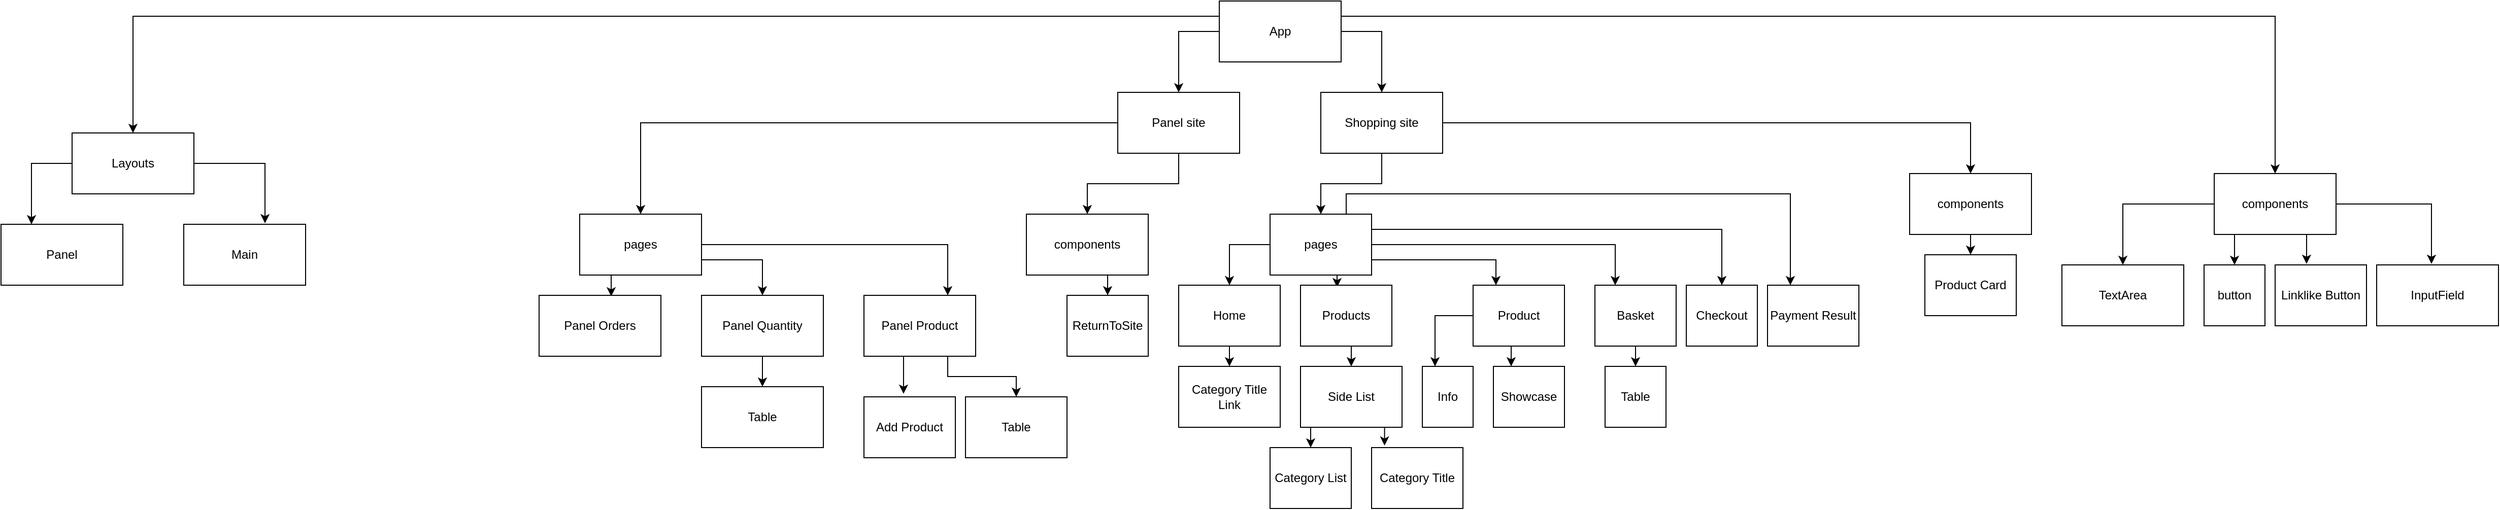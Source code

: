 <mxfile version="14.8.0" type="device"><diagram id="kV45o8EnRlQpToffxSYW" name="Page-1"><mxGraphModel dx="1792" dy="600" grid="1" gridSize="10" guides="1" tooltips="1" connect="1" arrows="1" fold="1" page="1" pageScale="1" pageWidth="850" pageHeight="1100" math="0" shadow="0"><root><mxCell id="0"/><mxCell id="1" parent="0"/><mxCell id="9UnE3ip47r0WcdRsauiz-12" style="edgeStyle=orthogonalEdgeStyle;rounded=0;orthogonalLoop=1;jettySize=auto;html=1;exitX=0.5;exitY=1;exitDx=0;exitDy=0;entryX=0.5;entryY=0;entryDx=0;entryDy=0;" edge="1" parent="1" source="9UnE3ip47r0WcdRsauiz-1" target="9UnE3ip47r0WcdRsauiz-10"><mxGeometry relative="1" as="geometry"/></mxCell><mxCell id="9UnE3ip47r0WcdRsauiz-13" style="edgeStyle=orthogonalEdgeStyle;rounded=0;orthogonalLoop=1;jettySize=auto;html=1;exitX=1;exitY=0.5;exitDx=0;exitDy=0;entryX=0.5;entryY=0;entryDx=0;entryDy=0;" edge="1" parent="1" source="9UnE3ip47r0WcdRsauiz-1" target="9UnE3ip47r0WcdRsauiz-11"><mxGeometry relative="1" as="geometry"/></mxCell><mxCell id="9UnE3ip47r0WcdRsauiz-1" value="Shopping site" style="rounded=0;whiteSpace=wrap;html=1;" vertex="1" parent="1"><mxGeometry x="490" y="110" width="120" height="60" as="geometry"/></mxCell><mxCell id="9UnE3ip47r0WcdRsauiz-14" style="edgeStyle=orthogonalEdgeStyle;rounded=0;orthogonalLoop=1;jettySize=auto;html=1;exitX=0.5;exitY=1;exitDx=0;exitDy=0;entryX=0.5;entryY=0;entryDx=0;entryDy=0;" edge="1" parent="1" source="9UnE3ip47r0WcdRsauiz-2" target="9UnE3ip47r0WcdRsauiz-8"><mxGeometry relative="1" as="geometry"/></mxCell><mxCell id="9UnE3ip47r0WcdRsauiz-17" style="edgeStyle=orthogonalEdgeStyle;rounded=0;orthogonalLoop=1;jettySize=auto;html=1;exitX=0;exitY=0.5;exitDx=0;exitDy=0;" edge="1" parent="1" source="9UnE3ip47r0WcdRsauiz-2" target="9UnE3ip47r0WcdRsauiz-9"><mxGeometry relative="1" as="geometry"/></mxCell><mxCell id="9UnE3ip47r0WcdRsauiz-2" value="Panel site" style="rounded=0;whiteSpace=wrap;html=1;" vertex="1" parent="1"><mxGeometry x="290" y="110" width="120" height="60" as="geometry"/></mxCell><mxCell id="9UnE3ip47r0WcdRsauiz-5" style="edgeStyle=orthogonalEdgeStyle;rounded=0;orthogonalLoop=1;jettySize=auto;html=1;exitX=1;exitY=0.5;exitDx=0;exitDy=0;" edge="1" parent="1" source="9UnE3ip47r0WcdRsauiz-3" target="9UnE3ip47r0WcdRsauiz-1"><mxGeometry relative="1" as="geometry"/></mxCell><mxCell id="9UnE3ip47r0WcdRsauiz-6" style="edgeStyle=orthogonalEdgeStyle;rounded=0;orthogonalLoop=1;jettySize=auto;html=1;exitX=0;exitY=0.5;exitDx=0;exitDy=0;entryX=0.5;entryY=0;entryDx=0;entryDy=0;" edge="1" parent="1" source="9UnE3ip47r0WcdRsauiz-3" target="9UnE3ip47r0WcdRsauiz-2"><mxGeometry relative="1" as="geometry"/></mxCell><mxCell id="9UnE3ip47r0WcdRsauiz-26" style="edgeStyle=orthogonalEdgeStyle;rounded=0;orthogonalLoop=1;jettySize=auto;html=1;exitX=0;exitY=0.25;exitDx=0;exitDy=0;entryX=0.5;entryY=0;entryDx=0;entryDy=0;" edge="1" parent="1" source="9UnE3ip47r0WcdRsauiz-3" target="9UnE3ip47r0WcdRsauiz-25"><mxGeometry relative="1" as="geometry"/></mxCell><mxCell id="9UnE3ip47r0WcdRsauiz-33" style="edgeStyle=orthogonalEdgeStyle;rounded=0;orthogonalLoop=1;jettySize=auto;html=1;exitX=1;exitY=0.25;exitDx=0;exitDy=0;entryX=0.5;entryY=0;entryDx=0;entryDy=0;" edge="1" parent="1" source="9UnE3ip47r0WcdRsauiz-3" target="9UnE3ip47r0WcdRsauiz-32"><mxGeometry relative="1" as="geometry"/></mxCell><mxCell id="9UnE3ip47r0WcdRsauiz-3" value="&lt;div&gt;App&lt;/div&gt;" style="rounded=0;whiteSpace=wrap;html=1;" vertex="1" parent="1"><mxGeometry x="390" y="20" width="120" height="60" as="geometry"/></mxCell><mxCell id="9UnE3ip47r0WcdRsauiz-85" style="edgeStyle=orthogonalEdgeStyle;rounded=0;orthogonalLoop=1;jettySize=auto;html=1;exitX=0.5;exitY=1;exitDx=0;exitDy=0;entryX=0.5;entryY=0;entryDx=0;entryDy=0;" edge="1" parent="1" source="9UnE3ip47r0WcdRsauiz-8" target="9UnE3ip47r0WcdRsauiz-82"><mxGeometry relative="1" as="geometry"/></mxCell><mxCell id="9UnE3ip47r0WcdRsauiz-8" value="components" style="rounded=0;whiteSpace=wrap;html=1;" vertex="1" parent="1"><mxGeometry x="200" y="230" width="120" height="60" as="geometry"/></mxCell><mxCell id="9UnE3ip47r0WcdRsauiz-87" style="edgeStyle=orthogonalEdgeStyle;rounded=0;orthogonalLoop=1;jettySize=auto;html=1;exitX=1;exitY=0.5;exitDx=0;exitDy=0;entryX=0.75;entryY=0;entryDx=0;entryDy=0;" edge="1" parent="1" source="9UnE3ip47r0WcdRsauiz-9" target="9UnE3ip47r0WcdRsauiz-86"><mxGeometry relative="1" as="geometry"/></mxCell><mxCell id="9UnE3ip47r0WcdRsauiz-94" style="edgeStyle=orthogonalEdgeStyle;rounded=0;orthogonalLoop=1;jettySize=auto;html=1;exitX=1;exitY=0.75;exitDx=0;exitDy=0;entryX=0.5;entryY=0;entryDx=0;entryDy=0;" edge="1" parent="1" source="9UnE3ip47r0WcdRsauiz-9" target="9UnE3ip47r0WcdRsauiz-93"><mxGeometry relative="1" as="geometry"/></mxCell><mxCell id="9UnE3ip47r0WcdRsauiz-99" style="edgeStyle=orthogonalEdgeStyle;rounded=0;orthogonalLoop=1;jettySize=auto;html=1;exitX=0.25;exitY=1;exitDx=0;exitDy=0;entryX=0.592;entryY=0.017;entryDx=0;entryDy=0;entryPerimeter=0;" edge="1" parent="1" source="9UnE3ip47r0WcdRsauiz-9" target="9UnE3ip47r0WcdRsauiz-97"><mxGeometry relative="1" as="geometry"/></mxCell><mxCell id="9UnE3ip47r0WcdRsauiz-9" value="pages" style="rounded=0;whiteSpace=wrap;html=1;" vertex="1" parent="1"><mxGeometry x="-240" y="230" width="120" height="60" as="geometry"/></mxCell><mxCell id="9UnE3ip47r0WcdRsauiz-40" style="edgeStyle=orthogonalEdgeStyle;rounded=0;orthogonalLoop=1;jettySize=auto;html=1;exitX=0;exitY=0.5;exitDx=0;exitDy=0;entryX=0.5;entryY=0;entryDx=0;entryDy=0;" edge="1" parent="1" source="9UnE3ip47r0WcdRsauiz-10" target="9UnE3ip47r0WcdRsauiz-16"><mxGeometry relative="1" as="geometry"/></mxCell><mxCell id="9UnE3ip47r0WcdRsauiz-42" style="edgeStyle=orthogonalEdgeStyle;rounded=0;orthogonalLoop=1;jettySize=auto;html=1;exitX=0.75;exitY=1;exitDx=0;exitDy=0;entryX=0.4;entryY=0.033;entryDx=0;entryDy=0;entryPerimeter=0;" edge="1" parent="1" source="9UnE3ip47r0WcdRsauiz-10" target="9UnE3ip47r0WcdRsauiz-34"><mxGeometry relative="1" as="geometry"/></mxCell><mxCell id="9UnE3ip47r0WcdRsauiz-54" style="edgeStyle=orthogonalEdgeStyle;rounded=0;orthogonalLoop=1;jettySize=auto;html=1;exitX=1;exitY=0.75;exitDx=0;exitDy=0;entryX=0.25;entryY=0;entryDx=0;entryDy=0;" edge="1" parent="1" source="9UnE3ip47r0WcdRsauiz-10" target="9UnE3ip47r0WcdRsauiz-53"><mxGeometry relative="1" as="geometry"/></mxCell><mxCell id="9UnE3ip47r0WcdRsauiz-61" style="edgeStyle=orthogonalEdgeStyle;rounded=0;orthogonalLoop=1;jettySize=auto;html=1;exitX=1;exitY=0.5;exitDx=0;exitDy=0;entryX=0.25;entryY=0;entryDx=0;entryDy=0;" edge="1" parent="1" source="9UnE3ip47r0WcdRsauiz-10" target="9UnE3ip47r0WcdRsauiz-60"><mxGeometry relative="1" as="geometry"/></mxCell><mxCell id="9UnE3ip47r0WcdRsauiz-79" style="edgeStyle=orthogonalEdgeStyle;rounded=0;orthogonalLoop=1;jettySize=auto;html=1;exitX=1;exitY=0.25;exitDx=0;exitDy=0;entryX=0.5;entryY=0;entryDx=0;entryDy=0;" edge="1" parent="1" source="9UnE3ip47r0WcdRsauiz-10" target="9UnE3ip47r0WcdRsauiz-78"><mxGeometry relative="1" as="geometry"/></mxCell><mxCell id="9UnE3ip47r0WcdRsauiz-81" style="edgeStyle=orthogonalEdgeStyle;rounded=0;orthogonalLoop=1;jettySize=auto;html=1;exitX=0.75;exitY=0;exitDx=0;exitDy=0;entryX=0.25;entryY=0;entryDx=0;entryDy=0;" edge="1" parent="1" source="9UnE3ip47r0WcdRsauiz-10" target="9UnE3ip47r0WcdRsauiz-80"><mxGeometry relative="1" as="geometry"/></mxCell><mxCell id="9UnE3ip47r0WcdRsauiz-10" value="pages" style="rounded=0;whiteSpace=wrap;html=1;" vertex="1" parent="1"><mxGeometry x="440" y="230" width="100" height="60" as="geometry"/></mxCell><mxCell id="9UnE3ip47r0WcdRsauiz-38" style="edgeStyle=orthogonalEdgeStyle;rounded=0;orthogonalLoop=1;jettySize=auto;html=1;exitX=0.5;exitY=1;exitDx=0;exitDy=0;entryX=0.5;entryY=0;entryDx=0;entryDy=0;" edge="1" parent="1" source="9UnE3ip47r0WcdRsauiz-11" target="9UnE3ip47r0WcdRsauiz-36"><mxGeometry relative="1" as="geometry"/></mxCell><mxCell id="9UnE3ip47r0WcdRsauiz-11" value="components" style="rounded=0;whiteSpace=wrap;html=1;" vertex="1" parent="1"><mxGeometry x="1070" y="190" width="120" height="60" as="geometry"/></mxCell><mxCell id="9UnE3ip47r0WcdRsauiz-45" style="edgeStyle=orthogonalEdgeStyle;rounded=0;orthogonalLoop=1;jettySize=auto;html=1;exitX=0.5;exitY=1;exitDx=0;exitDy=0;entryX=0.5;entryY=0;entryDx=0;entryDy=0;" edge="1" parent="1" source="9UnE3ip47r0WcdRsauiz-16" target="9UnE3ip47r0WcdRsauiz-23"><mxGeometry relative="1" as="geometry"/></mxCell><mxCell id="9UnE3ip47r0WcdRsauiz-16" value="Home" style="rounded=0;whiteSpace=wrap;html=1;" vertex="1" parent="1"><mxGeometry x="350" y="300" width="100" height="60" as="geometry"/></mxCell><mxCell id="9UnE3ip47r0WcdRsauiz-23" value="Category Title Link" style="rounded=0;whiteSpace=wrap;html=1;" vertex="1" parent="1"><mxGeometry x="350" y="380" width="100" height="60" as="geometry"/></mxCell><mxCell id="9UnE3ip47r0WcdRsauiz-29" style="edgeStyle=orthogonalEdgeStyle;rounded=0;orthogonalLoop=1;jettySize=auto;html=1;exitX=0;exitY=0.5;exitDx=0;exitDy=0;entryX=0.25;entryY=0;entryDx=0;entryDy=0;" edge="1" parent="1" source="9UnE3ip47r0WcdRsauiz-25" target="9UnE3ip47r0WcdRsauiz-28"><mxGeometry relative="1" as="geometry"/></mxCell><mxCell id="9UnE3ip47r0WcdRsauiz-31" style="edgeStyle=orthogonalEdgeStyle;rounded=0;orthogonalLoop=1;jettySize=auto;html=1;exitX=1;exitY=0.5;exitDx=0;exitDy=0;entryX=0.667;entryY=-0.017;entryDx=0;entryDy=0;entryPerimeter=0;" edge="1" parent="1" source="9UnE3ip47r0WcdRsauiz-25" target="9UnE3ip47r0WcdRsauiz-27"><mxGeometry relative="1" as="geometry"/></mxCell><mxCell id="9UnE3ip47r0WcdRsauiz-25" value="Layouts" style="rounded=0;whiteSpace=wrap;html=1;" vertex="1" parent="1"><mxGeometry x="-740" y="150" width="120" height="60" as="geometry"/></mxCell><mxCell id="9UnE3ip47r0WcdRsauiz-27" value="Main" style="rounded=0;whiteSpace=wrap;html=1;" vertex="1" parent="1"><mxGeometry x="-630" y="240" width="120" height="60" as="geometry"/></mxCell><mxCell id="9UnE3ip47r0WcdRsauiz-28" value="Panel" style="rounded=0;whiteSpace=wrap;html=1;" vertex="1" parent="1"><mxGeometry x="-810" y="240" width="120" height="60" as="geometry"/></mxCell><mxCell id="9UnE3ip47r0WcdRsauiz-70" style="edgeStyle=orthogonalEdgeStyle;rounded=0;orthogonalLoop=1;jettySize=auto;html=1;exitX=0.75;exitY=1;exitDx=0;exitDy=0;entryX=0.344;entryY=-0.017;entryDx=0;entryDy=0;entryPerimeter=0;" edge="1" parent="1" source="9UnE3ip47r0WcdRsauiz-32" target="9UnE3ip47r0WcdRsauiz-64"><mxGeometry relative="1" as="geometry"/></mxCell><mxCell id="9UnE3ip47r0WcdRsauiz-73" style="edgeStyle=orthogonalEdgeStyle;rounded=0;orthogonalLoop=1;jettySize=auto;html=1;exitX=0.25;exitY=1;exitDx=0;exitDy=0;entryX=0.5;entryY=0;entryDx=0;entryDy=0;" edge="1" parent="1" source="9UnE3ip47r0WcdRsauiz-32" target="9UnE3ip47r0WcdRsauiz-68"><mxGeometry relative="1" as="geometry"/></mxCell><mxCell id="9UnE3ip47r0WcdRsauiz-75" style="edgeStyle=orthogonalEdgeStyle;rounded=0;orthogonalLoop=1;jettySize=auto;html=1;exitX=1;exitY=0.5;exitDx=0;exitDy=0;entryX=0.45;entryY=-0.017;entryDx=0;entryDy=0;entryPerimeter=0;" edge="1" parent="1" source="9UnE3ip47r0WcdRsauiz-32" target="9UnE3ip47r0WcdRsauiz-74"><mxGeometry relative="1" as="geometry"/></mxCell><mxCell id="9UnE3ip47r0WcdRsauiz-77" style="edgeStyle=orthogonalEdgeStyle;rounded=0;orthogonalLoop=1;jettySize=auto;html=1;exitX=0;exitY=0.5;exitDx=0;exitDy=0;entryX=0.5;entryY=0;entryDx=0;entryDy=0;" edge="1" parent="1" source="9UnE3ip47r0WcdRsauiz-32" target="9UnE3ip47r0WcdRsauiz-76"><mxGeometry relative="1" as="geometry"/></mxCell><mxCell id="9UnE3ip47r0WcdRsauiz-32" value="components" style="rounded=0;whiteSpace=wrap;html=1;" vertex="1" parent="1"><mxGeometry x="1370" y="190" width="120" height="60" as="geometry"/></mxCell><mxCell id="9UnE3ip47r0WcdRsauiz-47" style="edgeStyle=orthogonalEdgeStyle;rounded=0;orthogonalLoop=1;jettySize=auto;html=1;exitX=0.5;exitY=1;exitDx=0;exitDy=0;entryX=0.5;entryY=0;entryDx=0;entryDy=0;" edge="1" parent="1" source="9UnE3ip47r0WcdRsauiz-34" target="9UnE3ip47r0WcdRsauiz-46"><mxGeometry relative="1" as="geometry"/></mxCell><mxCell id="9UnE3ip47r0WcdRsauiz-34" value="Products" style="rounded=0;whiteSpace=wrap;html=1;" vertex="1" parent="1"><mxGeometry x="470" y="300" width="90" height="60" as="geometry"/></mxCell><mxCell id="9UnE3ip47r0WcdRsauiz-36" value="Product Card" style="rounded=0;whiteSpace=wrap;html=1;" vertex="1" parent="1"><mxGeometry x="1085" y="270" width="90" height="60" as="geometry"/></mxCell><mxCell id="9UnE3ip47r0WcdRsauiz-50" style="edgeStyle=orthogonalEdgeStyle;rounded=0;orthogonalLoop=1;jettySize=auto;html=1;exitX=0.75;exitY=1;exitDx=0;exitDy=0;entryX=0.142;entryY=-0.033;entryDx=0;entryDy=0;entryPerimeter=0;" edge="1" parent="1" source="9UnE3ip47r0WcdRsauiz-46" target="9UnE3ip47r0WcdRsauiz-49"><mxGeometry relative="1" as="geometry"/></mxCell><mxCell id="9UnE3ip47r0WcdRsauiz-52" style="edgeStyle=orthogonalEdgeStyle;rounded=0;orthogonalLoop=1;jettySize=auto;html=1;exitX=0.25;exitY=1;exitDx=0;exitDy=0;entryX=0.5;entryY=0;entryDx=0;entryDy=0;" edge="1" parent="1" source="9UnE3ip47r0WcdRsauiz-46" target="9UnE3ip47r0WcdRsauiz-51"><mxGeometry relative="1" as="geometry"/></mxCell><mxCell id="9UnE3ip47r0WcdRsauiz-46" value="Side List" style="rounded=0;whiteSpace=wrap;html=1;" vertex="1" parent="1"><mxGeometry x="470" y="380" width="100" height="60" as="geometry"/></mxCell><mxCell id="9UnE3ip47r0WcdRsauiz-49" value="Category Title" style="rounded=0;whiteSpace=wrap;html=1;" vertex="1" parent="1"><mxGeometry x="540" y="460" width="90" height="60" as="geometry"/></mxCell><mxCell id="9UnE3ip47r0WcdRsauiz-51" value="Category List" style="rounded=0;whiteSpace=wrap;html=1;" vertex="1" parent="1"><mxGeometry x="440" y="460" width="80" height="60" as="geometry"/></mxCell><mxCell id="9UnE3ip47r0WcdRsauiz-57" style="edgeStyle=orthogonalEdgeStyle;rounded=0;orthogonalLoop=1;jettySize=auto;html=1;exitX=0;exitY=0.5;exitDx=0;exitDy=0;entryX=0.25;entryY=0;entryDx=0;entryDy=0;" edge="1" parent="1" source="9UnE3ip47r0WcdRsauiz-53" target="9UnE3ip47r0WcdRsauiz-55"><mxGeometry relative="1" as="geometry"/></mxCell><mxCell id="9UnE3ip47r0WcdRsauiz-59" style="edgeStyle=orthogonalEdgeStyle;rounded=0;orthogonalLoop=1;jettySize=auto;html=1;exitX=0.5;exitY=1;exitDx=0;exitDy=0;entryX=0.25;entryY=0;entryDx=0;entryDy=0;" edge="1" parent="1" source="9UnE3ip47r0WcdRsauiz-53" target="9UnE3ip47r0WcdRsauiz-58"><mxGeometry relative="1" as="geometry"/></mxCell><mxCell id="9UnE3ip47r0WcdRsauiz-53" value="Product" style="rounded=0;whiteSpace=wrap;html=1;" vertex="1" parent="1"><mxGeometry x="640" y="300" width="90" height="60" as="geometry"/></mxCell><mxCell id="9UnE3ip47r0WcdRsauiz-55" value="Info" style="rounded=0;whiteSpace=wrap;html=1;" vertex="1" parent="1"><mxGeometry x="590" y="380" width="50" height="60" as="geometry"/></mxCell><mxCell id="9UnE3ip47r0WcdRsauiz-58" value="Showcase" style="rounded=0;whiteSpace=wrap;html=1;" vertex="1" parent="1"><mxGeometry x="660" y="380" width="70" height="60" as="geometry"/></mxCell><mxCell id="9UnE3ip47r0WcdRsauiz-63" style="edgeStyle=orthogonalEdgeStyle;rounded=0;orthogonalLoop=1;jettySize=auto;html=1;exitX=0.25;exitY=1;exitDx=0;exitDy=0;entryX=0.5;entryY=0;entryDx=0;entryDy=0;" edge="1" parent="1" source="9UnE3ip47r0WcdRsauiz-60" target="9UnE3ip47r0WcdRsauiz-62"><mxGeometry relative="1" as="geometry"/></mxCell><mxCell id="9UnE3ip47r0WcdRsauiz-60" value="Basket" style="rounded=0;whiteSpace=wrap;html=1;" vertex="1" parent="1"><mxGeometry x="760" y="300" width="80" height="60" as="geometry"/></mxCell><mxCell id="9UnE3ip47r0WcdRsauiz-62" value="Table" style="rounded=0;whiteSpace=wrap;html=1;" vertex="1" parent="1"><mxGeometry x="770" y="380" width="60" height="60" as="geometry"/></mxCell><mxCell id="9UnE3ip47r0WcdRsauiz-64" value="Linklike Button" style="rounded=0;whiteSpace=wrap;html=1;" vertex="1" parent="1"><mxGeometry x="1430" y="280" width="90" height="60" as="geometry"/></mxCell><mxCell id="9UnE3ip47r0WcdRsauiz-68" value="button" style="rounded=0;whiteSpace=wrap;html=1;" vertex="1" parent="1"><mxGeometry x="1360" y="280" width="60" height="60" as="geometry"/></mxCell><mxCell id="9UnE3ip47r0WcdRsauiz-74" value="InputField" style="rounded=0;whiteSpace=wrap;html=1;" vertex="1" parent="1"><mxGeometry x="1530" y="280" width="120" height="60" as="geometry"/></mxCell><mxCell id="9UnE3ip47r0WcdRsauiz-76" value="TextArea" style="rounded=0;whiteSpace=wrap;html=1;" vertex="1" parent="1"><mxGeometry x="1220" y="280" width="120" height="60" as="geometry"/></mxCell><mxCell id="9UnE3ip47r0WcdRsauiz-78" value="Checkout" style="rounded=0;whiteSpace=wrap;html=1;" vertex="1" parent="1"><mxGeometry x="850" y="300" width="70" height="60" as="geometry"/></mxCell><mxCell id="9UnE3ip47r0WcdRsauiz-80" value="Payment Result" style="rounded=0;whiteSpace=wrap;html=1;" vertex="1" parent="1"><mxGeometry x="930" y="300" width="90" height="60" as="geometry"/></mxCell><mxCell id="9UnE3ip47r0WcdRsauiz-82" value="ReturnToSite" style="rounded=0;whiteSpace=wrap;html=1;" vertex="1" parent="1"><mxGeometry x="240" y="310" width="80" height="60" as="geometry"/></mxCell><mxCell id="9UnE3ip47r0WcdRsauiz-90" style="edgeStyle=orthogonalEdgeStyle;rounded=0;orthogonalLoop=1;jettySize=auto;html=1;exitX=0.75;exitY=1;exitDx=0;exitDy=0;entryX=0.5;entryY=0;entryDx=0;entryDy=0;" edge="1" parent="1" source="9UnE3ip47r0WcdRsauiz-86" target="9UnE3ip47r0WcdRsauiz-88"><mxGeometry relative="1" as="geometry"/></mxCell><mxCell id="9UnE3ip47r0WcdRsauiz-92" style="edgeStyle=orthogonalEdgeStyle;rounded=0;orthogonalLoop=1;jettySize=auto;html=1;exitX=0.25;exitY=1;exitDx=0;exitDy=0;entryX=0.433;entryY=-0.05;entryDx=0;entryDy=0;entryPerimeter=0;" edge="1" parent="1" source="9UnE3ip47r0WcdRsauiz-86" target="9UnE3ip47r0WcdRsauiz-91"><mxGeometry relative="1" as="geometry"/></mxCell><mxCell id="9UnE3ip47r0WcdRsauiz-86" value="Panel Product" style="rounded=0;whiteSpace=wrap;html=1;" vertex="1" parent="1"><mxGeometry x="40" y="310" width="110" height="60" as="geometry"/></mxCell><mxCell id="9UnE3ip47r0WcdRsauiz-88" value="Table" style="rounded=0;whiteSpace=wrap;html=1;" vertex="1" parent="1"><mxGeometry x="140" y="410" width="100" height="60" as="geometry"/></mxCell><mxCell id="9UnE3ip47r0WcdRsauiz-91" value="Add Product" style="rounded=0;whiteSpace=wrap;html=1;" vertex="1" parent="1"><mxGeometry x="40" y="410" width="90" height="60" as="geometry"/></mxCell><mxCell id="9UnE3ip47r0WcdRsauiz-96" style="edgeStyle=orthogonalEdgeStyle;rounded=0;orthogonalLoop=1;jettySize=auto;html=1;exitX=0.5;exitY=1;exitDx=0;exitDy=0;entryX=0.5;entryY=0;entryDx=0;entryDy=0;" edge="1" parent="1" source="9UnE3ip47r0WcdRsauiz-93" target="9UnE3ip47r0WcdRsauiz-95"><mxGeometry relative="1" as="geometry"/></mxCell><mxCell id="9UnE3ip47r0WcdRsauiz-93" value="Panel Quantity" style="rounded=0;whiteSpace=wrap;html=1;" vertex="1" parent="1"><mxGeometry x="-120" y="310" width="120" height="60" as="geometry"/></mxCell><mxCell id="9UnE3ip47r0WcdRsauiz-95" value="Table" style="rounded=0;whiteSpace=wrap;html=1;" vertex="1" parent="1"><mxGeometry x="-120" y="400" width="120" height="60" as="geometry"/></mxCell><mxCell id="9UnE3ip47r0WcdRsauiz-97" value="Panel Orders" style="rounded=0;whiteSpace=wrap;html=1;" vertex="1" parent="1"><mxGeometry x="-280" y="310" width="120" height="60" as="geometry"/></mxCell></root></mxGraphModel></diagram></mxfile>